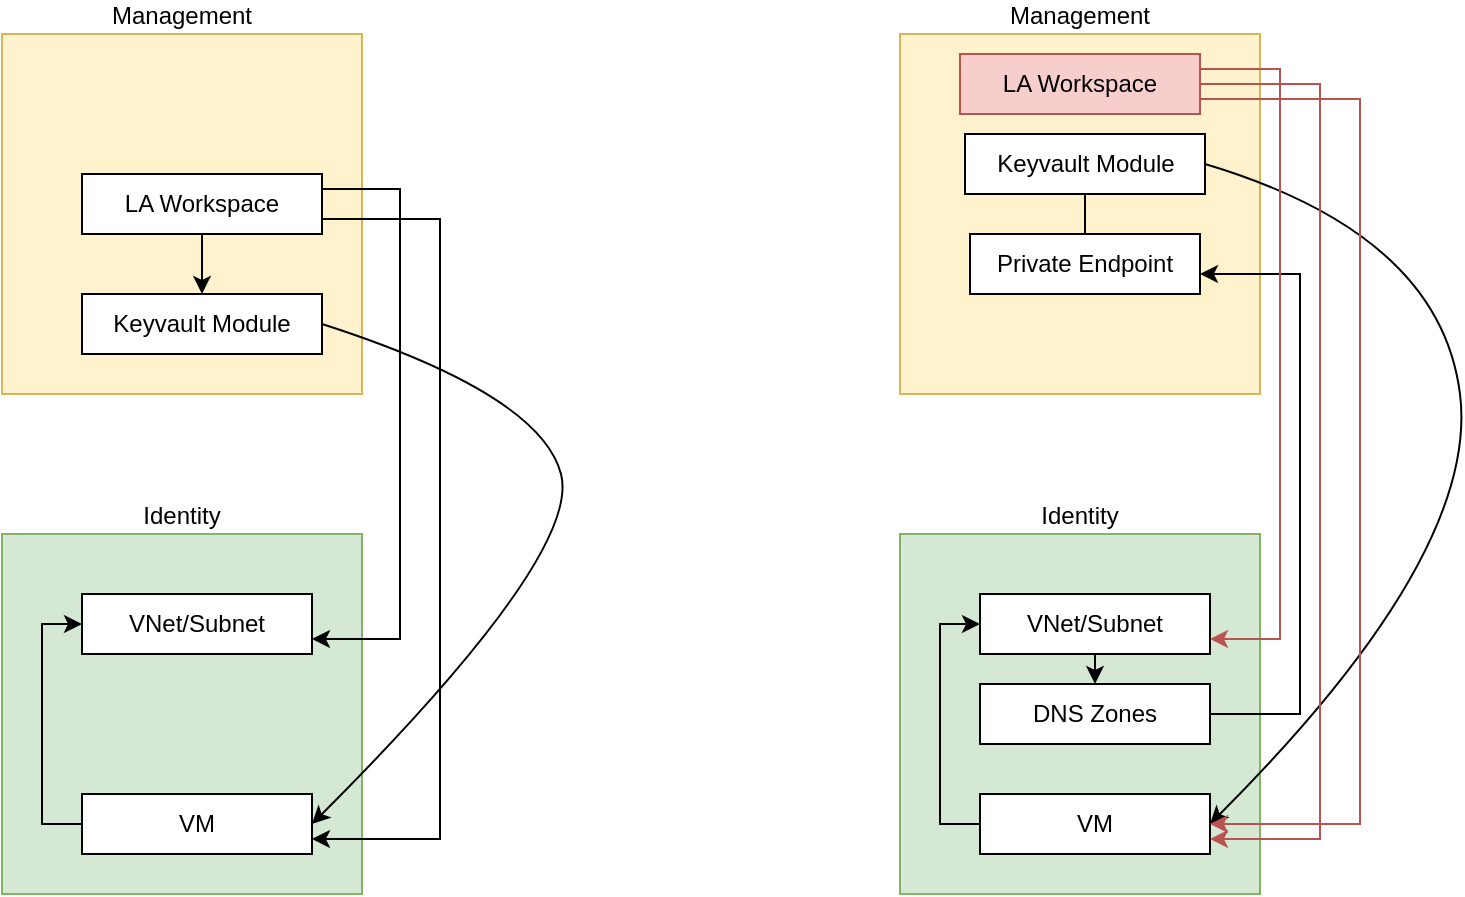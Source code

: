 <mxfile version="16.6.4" type="github">
  <diagram id="rUwwqJuGxWPRQq9FNVHt" name="Page-1">
    <mxGraphModel dx="1422" dy="762" grid="1" gridSize="10" guides="1" tooltips="1" connect="1" arrows="1" fold="1" page="1" pageScale="1" pageWidth="827" pageHeight="1169" math="0" shadow="0">
      <root>
        <mxCell id="0" />
        <mxCell id="1" parent="0" />
        <mxCell id="rNkYngJvv3iwjcAp2nTv-7" value="Identity" style="whiteSpace=wrap;html=1;aspect=fixed;align=center;fillColor=#d5e8d4;strokeColor=#82b366;labelPosition=center;verticalLabelPosition=top;verticalAlign=bottom;" parent="1" vertex="1">
          <mxGeometry x="21" y="270" width="180" height="180" as="geometry" />
        </mxCell>
        <mxCell id="rNkYngJvv3iwjcAp2nTv-1" value="Management" style="whiteSpace=wrap;html=1;aspect=fixed;fillColor=#fff2cc;strokeColor=#d6b656;labelPosition=center;verticalLabelPosition=top;align=center;verticalAlign=bottom;" parent="1" vertex="1">
          <mxGeometry x="21" y="20" width="180" height="180" as="geometry" />
        </mxCell>
        <mxCell id="rNkYngJvv3iwjcAp2nTv-2" value="Keyvault Module" style="rounded=0;whiteSpace=wrap;html=1;" parent="1" vertex="1">
          <mxGeometry x="61" y="150" width="120" height="30" as="geometry" />
        </mxCell>
        <mxCell id="rNkYngJvv3iwjcAp2nTv-5" value="VNet/Subnet" style="rounded=0;whiteSpace=wrap;html=1;" parent="1" vertex="1">
          <mxGeometry x="61" y="300" width="115" height="30" as="geometry" />
        </mxCell>
        <mxCell id="rNkYngJvv3iwjcAp2nTv-10" style="edgeStyle=orthogonalEdgeStyle;rounded=0;orthogonalLoop=1;jettySize=auto;html=1;exitX=0;exitY=0.5;exitDx=0;exitDy=0;entryX=0;entryY=0.5;entryDx=0;entryDy=0;" parent="1" source="rNkYngJvv3iwjcAp2nTv-8" target="rNkYngJvv3iwjcAp2nTv-5" edge="1">
          <mxGeometry relative="1" as="geometry" />
        </mxCell>
        <mxCell id="rNkYngJvv3iwjcAp2nTv-8" value="VM" style="rounded=0;whiteSpace=wrap;html=1;" parent="1" vertex="1">
          <mxGeometry x="61" y="400" width="115" height="30" as="geometry" />
        </mxCell>
        <mxCell id="rNkYngJvv3iwjcAp2nTv-9" value="" style="curved=1;endArrow=classic;html=1;rounded=0;exitX=1;exitY=0.5;exitDx=0;exitDy=0;entryX=1;entryY=0.5;entryDx=0;entryDy=0;" parent="1" source="rNkYngJvv3iwjcAp2nTv-2" target="rNkYngJvv3iwjcAp2nTv-8" edge="1">
          <mxGeometry width="50" height="50" relative="1" as="geometry">
            <mxPoint x="261" y="240" as="sourcePoint" />
            <mxPoint x="311" y="190" as="targetPoint" />
            <Array as="points">
              <mxPoint x="290" y="200" />
              <mxPoint x="311" y="280" />
            </Array>
          </mxGeometry>
        </mxCell>
        <mxCell id="rNkYngJvv3iwjcAp2nTv-11" value="Identity" style="whiteSpace=wrap;html=1;aspect=fixed;align=center;fillColor=#d5e8d4;strokeColor=#82b366;labelPosition=center;verticalLabelPosition=top;verticalAlign=bottom;" parent="1" vertex="1">
          <mxGeometry x="470" y="270" width="180" height="180" as="geometry" />
        </mxCell>
        <mxCell id="rNkYngJvv3iwjcAp2nTv-12" value="Management" style="whiteSpace=wrap;html=1;aspect=fixed;fillColor=#fff2cc;strokeColor=#d6b656;labelPosition=center;verticalLabelPosition=top;align=center;verticalAlign=bottom;" parent="1" vertex="1">
          <mxGeometry x="470" y="20" width="180" height="180" as="geometry" />
        </mxCell>
        <mxCell id="rNkYngJvv3iwjcAp2nTv-20" style="edgeStyle=orthogonalEdgeStyle;rounded=0;orthogonalLoop=1;jettySize=auto;html=1;entryX=0.478;entryY=0.667;entryDx=0;entryDy=0;entryPerimeter=0;" parent="1" source="rNkYngJvv3iwjcAp2nTv-13" target="rNkYngJvv3iwjcAp2nTv-14" edge="1">
          <mxGeometry relative="1" as="geometry" />
        </mxCell>
        <mxCell id="rNkYngJvv3iwjcAp2nTv-13" value="Keyvault Module" style="rounded=0;whiteSpace=wrap;html=1;" parent="1" vertex="1">
          <mxGeometry x="502.5" y="70" width="120" height="30" as="geometry" />
        </mxCell>
        <mxCell id="rNkYngJvv3iwjcAp2nTv-14" value="Private Endpoint" style="rounded=0;whiteSpace=wrap;html=1;" parent="1" vertex="1">
          <mxGeometry x="505" y="120" width="115" height="30" as="geometry" />
        </mxCell>
        <mxCell id="rNkYngJvv3iwjcAp2nTv-22" style="edgeStyle=orthogonalEdgeStyle;rounded=0;orthogonalLoop=1;jettySize=auto;html=1;exitX=1;exitY=0.5;exitDx=0;exitDy=0;" parent="1" source="rNkYngJvv3iwjcAp2nTv-15" edge="1">
          <mxGeometry relative="1" as="geometry">
            <mxPoint x="620" y="140" as="targetPoint" />
            <Array as="points">
              <mxPoint x="670" y="360" />
              <mxPoint x="670" y="140" />
            </Array>
          </mxGeometry>
        </mxCell>
        <mxCell id="rNkYngJvv3iwjcAp2nTv-15" value="DNS Zones" style="rounded=0;whiteSpace=wrap;html=1;" parent="1" vertex="1">
          <mxGeometry x="510" y="345" width="115" height="30" as="geometry" />
        </mxCell>
        <mxCell id="aWkLyCMg5lvrkz8kRi3l-1" style="edgeStyle=orthogonalEdgeStyle;rounded=0;orthogonalLoop=1;jettySize=auto;html=1;exitX=0.5;exitY=1;exitDx=0;exitDy=0;entryX=0.5;entryY=0;entryDx=0;entryDy=0;" edge="1" parent="1" source="rNkYngJvv3iwjcAp2nTv-16" target="rNkYngJvv3iwjcAp2nTv-15">
          <mxGeometry relative="1" as="geometry" />
        </mxCell>
        <mxCell id="rNkYngJvv3iwjcAp2nTv-16" value="VNet/Subnet" style="rounded=0;whiteSpace=wrap;html=1;" parent="1" vertex="1">
          <mxGeometry x="510" y="300" width="115" height="30" as="geometry" />
        </mxCell>
        <mxCell id="rNkYngJvv3iwjcAp2nTv-17" style="edgeStyle=orthogonalEdgeStyle;rounded=0;orthogonalLoop=1;jettySize=auto;html=1;exitX=0;exitY=0.5;exitDx=0;exitDy=0;entryX=0;entryY=0.5;entryDx=0;entryDy=0;" parent="1" source="rNkYngJvv3iwjcAp2nTv-18" target="rNkYngJvv3iwjcAp2nTv-16" edge="1">
          <mxGeometry relative="1" as="geometry" />
        </mxCell>
        <mxCell id="rNkYngJvv3iwjcAp2nTv-18" value="VM" style="rounded=0;whiteSpace=wrap;html=1;" parent="1" vertex="1">
          <mxGeometry x="510" y="400" width="115" height="30" as="geometry" />
        </mxCell>
        <mxCell id="rNkYngJvv3iwjcAp2nTv-19" value="" style="curved=1;endArrow=classic;html=1;rounded=0;exitX=1;exitY=0.5;exitDx=0;exitDy=0;entryX=1;entryY=0.5;entryDx=0;entryDy=0;" parent="1" source="rNkYngJvv3iwjcAp2nTv-13" target="rNkYngJvv3iwjcAp2nTv-18" edge="1">
          <mxGeometry width="50" height="50" relative="1" as="geometry">
            <mxPoint x="710" y="240" as="sourcePoint" />
            <mxPoint x="760" y="190" as="targetPoint" />
            <Array as="points">
              <mxPoint x="740" y="120" />
              <mxPoint x="760" y="280" />
            </Array>
          </mxGeometry>
        </mxCell>
        <mxCell id="79Uzuwqai8cRuurvWPHS-2" style="edgeStyle=orthogonalEdgeStyle;rounded=0;orthogonalLoop=1;jettySize=auto;html=1;exitX=0.5;exitY=1;exitDx=0;exitDy=0;" parent="1" source="79Uzuwqai8cRuurvWPHS-1" target="rNkYngJvv3iwjcAp2nTv-2" edge="1">
          <mxGeometry relative="1" as="geometry" />
        </mxCell>
        <mxCell id="79Uzuwqai8cRuurvWPHS-3" style="edgeStyle=orthogonalEdgeStyle;rounded=0;orthogonalLoop=1;jettySize=auto;html=1;exitX=1;exitY=0.25;exitDx=0;exitDy=0;entryX=1;entryY=0.75;entryDx=0;entryDy=0;" parent="1" source="79Uzuwqai8cRuurvWPHS-1" target="rNkYngJvv3iwjcAp2nTv-5" edge="1">
          <mxGeometry relative="1" as="geometry">
            <Array as="points">
              <mxPoint x="220" y="98" />
              <mxPoint x="220" y="323" />
            </Array>
          </mxGeometry>
        </mxCell>
        <mxCell id="aWkLyCMg5lvrkz8kRi3l-2" style="edgeStyle=orthogonalEdgeStyle;rounded=0;orthogonalLoop=1;jettySize=auto;html=1;exitX=1;exitY=0.75;exitDx=0;exitDy=0;entryX=1;entryY=0.75;entryDx=0;entryDy=0;" edge="1" parent="1" source="79Uzuwqai8cRuurvWPHS-1" target="rNkYngJvv3iwjcAp2nTv-8">
          <mxGeometry relative="1" as="geometry">
            <Array as="points">
              <mxPoint x="240" y="113" />
              <mxPoint x="240" y="423" />
            </Array>
          </mxGeometry>
        </mxCell>
        <mxCell id="79Uzuwqai8cRuurvWPHS-1" value="LA Workspace" style="rounded=0;whiteSpace=wrap;html=1;" parent="1" vertex="1">
          <mxGeometry x="61" y="90" width="120" height="30" as="geometry" />
        </mxCell>
        <mxCell id="79Uzuwqai8cRuurvWPHS-7" style="edgeStyle=orthogonalEdgeStyle;rounded=0;orthogonalLoop=1;jettySize=auto;html=1;entryX=1;entryY=0.5;entryDx=0;entryDy=0;exitX=1;exitY=0.75;exitDx=0;exitDy=0;fillColor=#f8cecc;strokeColor=#b85450;" parent="1" source="79Uzuwqai8cRuurvWPHS-5" target="rNkYngJvv3iwjcAp2nTv-18" edge="1">
          <mxGeometry relative="1" as="geometry">
            <Array as="points">
              <mxPoint x="700" y="53" />
              <mxPoint x="700" y="415" />
            </Array>
          </mxGeometry>
        </mxCell>
        <mxCell id="79Uzuwqai8cRuurvWPHS-8" style="edgeStyle=orthogonalEdgeStyle;rounded=0;orthogonalLoop=1;jettySize=auto;html=1;exitX=1;exitY=0.25;exitDx=0;exitDy=0;entryX=1;entryY=0.75;entryDx=0;entryDy=0;fillColor=#f8cecc;strokeColor=#b85450;" parent="1" source="79Uzuwqai8cRuurvWPHS-5" target="rNkYngJvv3iwjcAp2nTv-16" edge="1">
          <mxGeometry relative="1" as="geometry">
            <Array as="points">
              <mxPoint x="660" y="38" />
              <mxPoint x="660" y="323" />
            </Array>
          </mxGeometry>
        </mxCell>
        <mxCell id="79Uzuwqai8cRuurvWPHS-9" style="edgeStyle=orthogonalEdgeStyle;rounded=0;orthogonalLoop=1;jettySize=auto;html=1;exitX=1;exitY=0.5;exitDx=0;exitDy=0;entryX=1;entryY=0.75;entryDx=0;entryDy=0;fillColor=#f8cecc;strokeColor=#b85450;" parent="1" source="79Uzuwqai8cRuurvWPHS-5" target="rNkYngJvv3iwjcAp2nTv-18" edge="1">
          <mxGeometry relative="1" as="geometry">
            <Array as="points">
              <mxPoint x="680" y="45" />
              <mxPoint x="680" y="423" />
            </Array>
          </mxGeometry>
        </mxCell>
        <mxCell id="79Uzuwqai8cRuurvWPHS-5" value="LA Workspace" style="rounded=0;whiteSpace=wrap;html=1;fillColor=#f8cecc;strokeColor=#b85450;" parent="1" vertex="1">
          <mxGeometry x="500" y="30" width="120" height="30" as="geometry" />
        </mxCell>
      </root>
    </mxGraphModel>
  </diagram>
</mxfile>

